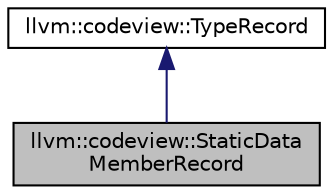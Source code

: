 digraph "llvm::codeview::StaticDataMemberRecord"
{
 // LATEX_PDF_SIZE
  bgcolor="transparent";
  edge [fontname="Helvetica",fontsize="10",labelfontname="Helvetica",labelfontsize="10"];
  node [fontname="Helvetica",fontsize="10",shape="box"];
  Node1 [label="llvm::codeview::StaticData\lMemberRecord",height=0.2,width=0.4,color="black", fillcolor="grey75", style="filled", fontcolor="black",tooltip=" "];
  Node2 -> Node1 [dir="back",color="midnightblue",fontsize="10",style="solid",fontname="Helvetica"];
  Node2 [label="llvm::codeview::TypeRecord",height=0.2,width=0.4,color="black",URL="$classllvm_1_1codeview_1_1TypeRecord.html",tooltip=" "];
}
